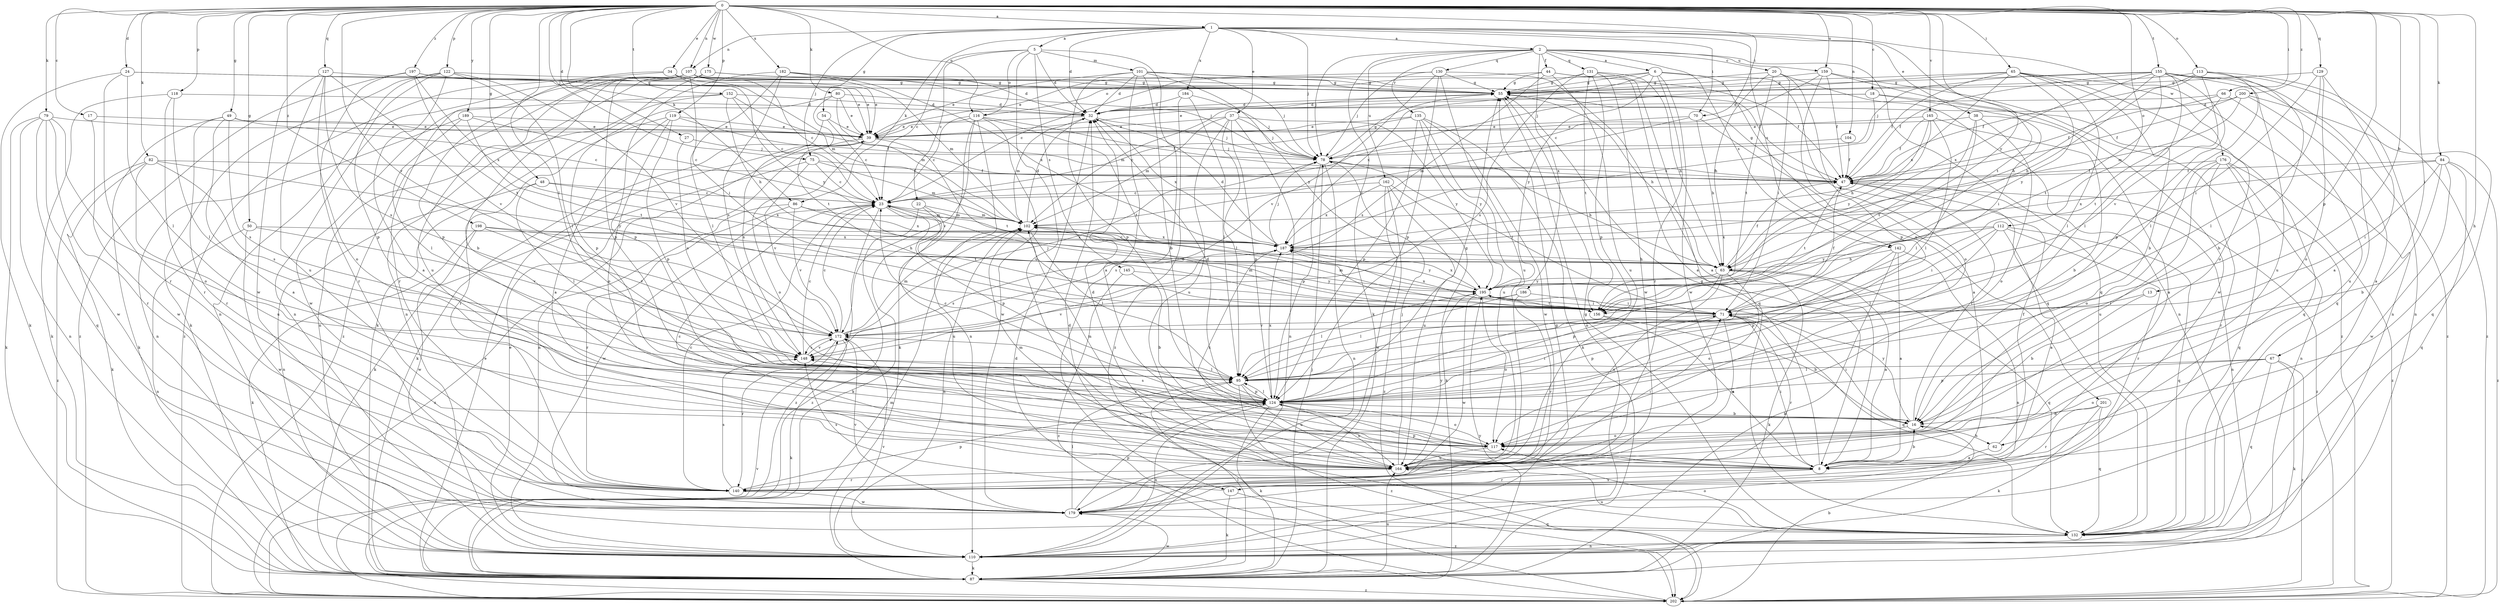 strict digraph  {
0;
1;
2;
5;
6;
8;
13;
16;
17;
18;
20;
22;
23;
24;
27;
32;
34;
37;
38;
39;
44;
47;
48;
49;
50;
54;
55;
62;
63;
65;
66;
67;
70;
71;
75;
78;
79;
80;
82;
84;
86;
87;
95;
101;
102;
104;
107;
110;
112;
113;
116;
117;
118;
119;
122;
124;
127;
129;
130;
131;
132;
135;
140;
142;
145;
147;
148;
152;
155;
156;
159;
162;
164;
165;
172;
175;
176;
179;
182;
184;
186;
187;
189;
195;
197;
198;
200;
201;
202;
0 -> 1  [label=a];
0 -> 13  [label=b];
0 -> 17  [label=c];
0 -> 18  [label=c];
0 -> 24  [label=d];
0 -> 27  [label=d];
0 -> 34  [label=e];
0 -> 48  [label=g];
0 -> 49  [label=g];
0 -> 50  [label=g];
0 -> 62  [label=h];
0 -> 65  [label=i];
0 -> 66  [label=i];
0 -> 67  [label=i];
0 -> 70  [label=i];
0 -> 75  [label=j];
0 -> 79  [label=k];
0 -> 80  [label=k];
0 -> 82  [label=k];
0 -> 84  [label=k];
0 -> 86  [label=k];
0 -> 95  [label=l];
0 -> 104  [label=n];
0 -> 107  [label=n];
0 -> 112  [label=o];
0 -> 113  [label=o];
0 -> 116  [label=o];
0 -> 118  [label=p];
0 -> 119  [label=p];
0 -> 122  [label=p];
0 -> 124  [label=p];
0 -> 127  [label=q];
0 -> 129  [label=q];
0 -> 152  [label=t];
0 -> 155  [label=t];
0 -> 159  [label=u];
0 -> 165  [label=v];
0 -> 172  [label=v];
0 -> 175  [label=w];
0 -> 182  [label=x];
0 -> 189  [label=y];
0 -> 195  [label=y];
0 -> 197  [label=z];
0 -> 198  [label=z];
0 -> 200  [label=z];
1 -> 2  [label=a];
1 -> 5  [label=a];
1 -> 32  [label=d];
1 -> 37  [label=e];
1 -> 38  [label=e];
1 -> 54  [label=g];
1 -> 70  [label=i];
1 -> 75  [label=j];
1 -> 78  [label=j];
1 -> 86  [label=k];
1 -> 107  [label=n];
1 -> 142  [label=s];
1 -> 156  [label=t];
1 -> 176  [label=w];
1 -> 184  [label=x];
2 -> 6  [label=a];
2 -> 20  [label=c];
2 -> 44  [label=f];
2 -> 78  [label=j];
2 -> 87  [label=k];
2 -> 130  [label=q];
2 -> 131  [label=q];
2 -> 132  [label=q];
2 -> 135  [label=r];
2 -> 142  [label=s];
2 -> 159  [label=u];
2 -> 162  [label=u];
2 -> 186  [label=x];
5 -> 22  [label=c];
5 -> 23  [label=c];
5 -> 32  [label=d];
5 -> 101  [label=m];
5 -> 116  [label=o];
5 -> 145  [label=s];
5 -> 147  [label=s];
5 -> 164  [label=u];
6 -> 55  [label=g];
6 -> 116  [label=o];
6 -> 132  [label=q];
6 -> 140  [label=r];
6 -> 179  [label=w];
6 -> 187  [label=x];
6 -> 195  [label=y];
6 -> 201  [label=z];
8 -> 16  [label=b];
8 -> 55  [label=g];
8 -> 71  [label=i];
8 -> 124  [label=p];
8 -> 140  [label=r];
8 -> 147  [label=s];
8 -> 148  [label=s];
13 -> 16  [label=b];
13 -> 71  [label=i];
16 -> 47  [label=f];
16 -> 62  [label=h];
16 -> 71  [label=i];
16 -> 117  [label=o];
16 -> 195  [label=y];
17 -> 39  [label=e];
17 -> 179  [label=w];
18 -> 32  [label=d];
18 -> 39  [label=e];
18 -> 71  [label=i];
18 -> 132  [label=q];
18 -> 187  [label=x];
20 -> 55  [label=g];
20 -> 63  [label=h];
20 -> 71  [label=i];
20 -> 110  [label=n];
20 -> 117  [label=o];
20 -> 156  [label=t];
22 -> 87  [label=k];
22 -> 102  [label=m];
22 -> 164  [label=u];
22 -> 202  [label=z];
23 -> 102  [label=m];
23 -> 124  [label=p];
23 -> 156  [label=t];
23 -> 179  [label=w];
23 -> 202  [label=z];
24 -> 39  [label=e];
24 -> 55  [label=g];
24 -> 87  [label=k];
24 -> 95  [label=l];
24 -> 140  [label=r];
27 -> 78  [label=j];
27 -> 148  [label=s];
32 -> 39  [label=e];
32 -> 78  [label=j];
32 -> 102  [label=m];
32 -> 187  [label=x];
34 -> 55  [label=g];
34 -> 102  [label=m];
34 -> 124  [label=p];
34 -> 195  [label=y];
34 -> 202  [label=z];
37 -> 39  [label=e];
37 -> 78  [label=j];
37 -> 95  [label=l];
37 -> 102  [label=m];
37 -> 110  [label=n];
37 -> 124  [label=p];
37 -> 164  [label=u];
37 -> 195  [label=y];
38 -> 8  [label=a];
38 -> 39  [label=e];
38 -> 95  [label=l];
38 -> 117  [label=o];
38 -> 156  [label=t];
39 -> 78  [label=j];
39 -> 87  [label=k];
39 -> 110  [label=n];
39 -> 117  [label=o];
39 -> 156  [label=t];
44 -> 8  [label=a];
44 -> 39  [label=e];
44 -> 47  [label=f];
44 -> 55  [label=g];
44 -> 148  [label=s];
44 -> 164  [label=u];
47 -> 23  [label=c];
47 -> 55  [label=g];
47 -> 110  [label=n];
47 -> 156  [label=t];
47 -> 202  [label=z];
48 -> 23  [label=c];
48 -> 95  [label=l];
48 -> 110  [label=n];
48 -> 187  [label=x];
49 -> 8  [label=a];
49 -> 23  [label=c];
49 -> 39  [label=e];
49 -> 87  [label=k];
49 -> 140  [label=r];
49 -> 148  [label=s];
50 -> 110  [label=n];
50 -> 172  [label=v];
50 -> 179  [label=w];
50 -> 187  [label=x];
54 -> 23  [label=c];
54 -> 39  [label=e];
54 -> 148  [label=s];
55 -> 32  [label=d];
55 -> 63  [label=h];
55 -> 102  [label=m];
55 -> 110  [label=n];
62 -> 8  [label=a];
62 -> 47  [label=f];
63 -> 8  [label=a];
63 -> 23  [label=c];
63 -> 47  [label=f];
63 -> 87  [label=k];
63 -> 117  [label=o];
63 -> 124  [label=p];
63 -> 132  [label=q];
63 -> 164  [label=u];
63 -> 195  [label=y];
65 -> 16  [label=b];
65 -> 47  [label=f];
65 -> 55  [label=g];
65 -> 78  [label=j];
65 -> 95  [label=l];
65 -> 110  [label=n];
65 -> 117  [label=o];
65 -> 187  [label=x];
65 -> 195  [label=y];
66 -> 32  [label=d];
66 -> 47  [label=f];
66 -> 156  [label=t];
66 -> 164  [label=u];
67 -> 87  [label=k];
67 -> 95  [label=l];
67 -> 117  [label=o];
67 -> 124  [label=p];
67 -> 132  [label=q];
67 -> 202  [label=z];
70 -> 8  [label=a];
70 -> 39  [label=e];
70 -> 63  [label=h];
70 -> 102  [label=m];
71 -> 23  [label=c];
71 -> 47  [label=f];
71 -> 102  [label=m];
71 -> 124  [label=p];
71 -> 132  [label=q];
71 -> 140  [label=r];
71 -> 164  [label=u];
71 -> 172  [label=v];
71 -> 187  [label=x];
75 -> 23  [label=c];
75 -> 47  [label=f];
75 -> 87  [label=k];
75 -> 102  [label=m];
75 -> 172  [label=v];
78 -> 47  [label=f];
78 -> 55  [label=g];
78 -> 63  [label=h];
78 -> 71  [label=i];
78 -> 110  [label=n];
78 -> 124  [label=p];
79 -> 39  [label=e];
79 -> 87  [label=k];
79 -> 110  [label=n];
79 -> 117  [label=o];
79 -> 132  [label=q];
79 -> 140  [label=r];
79 -> 179  [label=w];
80 -> 32  [label=d];
80 -> 39  [label=e];
80 -> 102  [label=m];
80 -> 124  [label=p];
80 -> 156  [label=t];
82 -> 47  [label=f];
82 -> 87  [label=k];
82 -> 148  [label=s];
82 -> 164  [label=u];
82 -> 195  [label=y];
82 -> 202  [label=z];
84 -> 16  [label=b];
84 -> 47  [label=f];
84 -> 71  [label=i];
84 -> 132  [label=q];
84 -> 179  [label=w];
84 -> 187  [label=x];
84 -> 202  [label=z];
86 -> 102  [label=m];
86 -> 140  [label=r];
86 -> 172  [label=v];
86 -> 187  [label=x];
86 -> 202  [label=z];
87 -> 39  [label=e];
87 -> 78  [label=j];
87 -> 95  [label=l];
87 -> 102  [label=m];
87 -> 164  [label=u];
87 -> 179  [label=w];
87 -> 195  [label=y];
87 -> 202  [label=z];
95 -> 124  [label=p];
95 -> 164  [label=u];
95 -> 202  [label=z];
101 -> 8  [label=a];
101 -> 16  [label=b];
101 -> 32  [label=d];
101 -> 39  [label=e];
101 -> 47  [label=f];
101 -> 55  [label=g];
101 -> 78  [label=j];
101 -> 124  [label=p];
101 -> 195  [label=y];
102 -> 32  [label=d];
102 -> 95  [label=l];
102 -> 110  [label=n];
102 -> 187  [label=x];
104 -> 47  [label=f];
104 -> 78  [label=j];
107 -> 16  [label=b];
107 -> 23  [label=c];
107 -> 39  [label=e];
107 -> 55  [label=g];
107 -> 71  [label=i];
107 -> 78  [label=j];
107 -> 110  [label=n];
107 -> 124  [label=p];
107 -> 140  [label=r];
107 -> 202  [label=z];
110 -> 39  [label=e];
110 -> 55  [label=g];
110 -> 87  [label=k];
110 -> 172  [label=v];
112 -> 8  [label=a];
112 -> 71  [label=i];
112 -> 95  [label=l];
112 -> 132  [label=q];
112 -> 140  [label=r];
112 -> 187  [label=x];
112 -> 195  [label=y];
113 -> 16  [label=b];
113 -> 47  [label=f];
113 -> 55  [label=g];
113 -> 63  [label=h];
113 -> 95  [label=l];
113 -> 172  [label=v];
113 -> 202  [label=z];
116 -> 23  [label=c];
116 -> 39  [label=e];
116 -> 47  [label=f];
116 -> 87  [label=k];
116 -> 110  [label=n];
116 -> 156  [label=t];
116 -> 172  [label=v];
116 -> 179  [label=w];
117 -> 102  [label=m];
117 -> 164  [label=u];
117 -> 172  [label=v];
117 -> 187  [label=x];
118 -> 32  [label=d];
118 -> 87  [label=k];
118 -> 95  [label=l];
118 -> 140  [label=r];
119 -> 8  [label=a];
119 -> 39  [label=e];
119 -> 47  [label=f];
119 -> 117  [label=o];
119 -> 124  [label=p];
119 -> 140  [label=r];
122 -> 8  [label=a];
122 -> 55  [label=g];
122 -> 87  [label=k];
122 -> 95  [label=l];
122 -> 110  [label=n];
122 -> 124  [label=p];
122 -> 172  [label=v];
124 -> 16  [label=b];
124 -> 23  [label=c];
124 -> 32  [label=d];
124 -> 55  [label=g];
124 -> 71  [label=i];
124 -> 87  [label=k];
124 -> 95  [label=l];
124 -> 110  [label=n];
124 -> 117  [label=o];
124 -> 148  [label=s];
124 -> 164  [label=u];
124 -> 187  [label=x];
127 -> 55  [label=g];
127 -> 117  [label=o];
127 -> 148  [label=s];
127 -> 164  [label=u];
127 -> 172  [label=v];
127 -> 179  [label=w];
129 -> 8  [label=a];
129 -> 55  [label=g];
129 -> 71  [label=i];
129 -> 95  [label=l];
129 -> 117  [label=o];
130 -> 8  [label=a];
130 -> 23  [label=c];
130 -> 55  [label=g];
130 -> 78  [label=j];
130 -> 124  [label=p];
130 -> 164  [label=u];
130 -> 172  [label=v];
131 -> 55  [label=g];
131 -> 63  [label=h];
131 -> 124  [label=p];
131 -> 132  [label=q];
131 -> 148  [label=s];
131 -> 156  [label=t];
131 -> 179  [label=w];
132 -> 32  [label=d];
132 -> 55  [label=g];
132 -> 110  [label=n];
132 -> 117  [label=o];
132 -> 164  [label=u];
135 -> 23  [label=c];
135 -> 39  [label=e];
135 -> 87  [label=k];
135 -> 124  [label=p];
135 -> 164  [label=u];
135 -> 179  [label=w];
135 -> 195  [label=y];
140 -> 23  [label=c];
140 -> 124  [label=p];
140 -> 148  [label=s];
140 -> 179  [label=w];
142 -> 8  [label=a];
142 -> 63  [label=h];
142 -> 87  [label=k];
142 -> 110  [label=n];
142 -> 124  [label=p];
145 -> 16  [label=b];
145 -> 195  [label=y];
145 -> 202  [label=z];
147 -> 87  [label=k];
147 -> 148  [label=s];
147 -> 202  [label=z];
148 -> 23  [label=c];
148 -> 95  [label=l];
148 -> 172  [label=v];
152 -> 23  [label=c];
152 -> 32  [label=d];
152 -> 47  [label=f];
152 -> 63  [label=h];
152 -> 110  [label=n];
152 -> 179  [label=w];
155 -> 47  [label=f];
155 -> 55  [label=g];
155 -> 63  [label=h];
155 -> 78  [label=j];
155 -> 95  [label=l];
155 -> 110  [label=n];
155 -> 124  [label=p];
155 -> 132  [label=q];
155 -> 156  [label=t];
155 -> 164  [label=u];
155 -> 187  [label=x];
155 -> 202  [label=z];
156 -> 8  [label=a];
156 -> 16  [label=b];
156 -> 102  [label=m];
159 -> 23  [label=c];
159 -> 47  [label=f];
159 -> 55  [label=g];
159 -> 124  [label=p];
159 -> 179  [label=w];
159 -> 202  [label=z];
162 -> 23  [label=c];
162 -> 87  [label=k];
162 -> 164  [label=u];
162 -> 179  [label=w];
162 -> 187  [label=x];
162 -> 202  [label=z];
164 -> 23  [label=c];
164 -> 32  [label=d];
164 -> 71  [label=i];
164 -> 78  [label=j];
164 -> 102  [label=m];
164 -> 140  [label=r];
164 -> 195  [label=y];
165 -> 16  [label=b];
165 -> 39  [label=e];
165 -> 47  [label=f];
165 -> 63  [label=h];
165 -> 95  [label=l];
165 -> 195  [label=y];
172 -> 23  [label=c];
172 -> 78  [label=j];
172 -> 87  [label=k];
172 -> 102  [label=m];
172 -> 140  [label=r];
172 -> 148  [label=s];
175 -> 32  [label=d];
175 -> 55  [label=g];
175 -> 87  [label=k];
175 -> 110  [label=n];
175 -> 164  [label=u];
176 -> 47  [label=f];
176 -> 110  [label=n];
176 -> 117  [label=o];
176 -> 132  [label=q];
176 -> 140  [label=r];
176 -> 164  [label=u];
176 -> 202  [label=z];
179 -> 95  [label=l];
179 -> 124  [label=p];
179 -> 132  [label=q];
179 -> 172  [label=v];
182 -> 55  [label=g];
182 -> 95  [label=l];
182 -> 102  [label=m];
182 -> 124  [label=p];
182 -> 148  [label=s];
182 -> 187  [label=x];
184 -> 32  [label=d];
184 -> 78  [label=j];
184 -> 95  [label=l];
184 -> 202  [label=z];
186 -> 71  [label=i];
186 -> 95  [label=l];
186 -> 140  [label=r];
186 -> 172  [label=v];
187 -> 32  [label=d];
187 -> 63  [label=h];
187 -> 78  [label=j];
187 -> 148  [label=s];
187 -> 195  [label=y];
189 -> 23  [label=c];
189 -> 39  [label=e];
189 -> 95  [label=l];
189 -> 110  [label=n];
189 -> 156  [label=t];
195 -> 71  [label=i];
195 -> 95  [label=l];
195 -> 117  [label=o];
195 -> 156  [label=t];
195 -> 179  [label=w];
195 -> 187  [label=x];
197 -> 39  [label=e];
197 -> 55  [label=g];
197 -> 140  [label=r];
197 -> 156  [label=t];
197 -> 187  [label=x];
197 -> 202  [label=z];
198 -> 63  [label=h];
198 -> 87  [label=k];
198 -> 172  [label=v];
198 -> 179  [label=w];
198 -> 187  [label=x];
200 -> 8  [label=a];
200 -> 32  [label=d];
200 -> 47  [label=f];
200 -> 102  [label=m];
200 -> 132  [label=q];
201 -> 16  [label=b];
201 -> 87  [label=k];
201 -> 132  [label=q];
201 -> 140  [label=r];
202 -> 16  [label=b];
202 -> 32  [label=d];
202 -> 172  [label=v];
}
